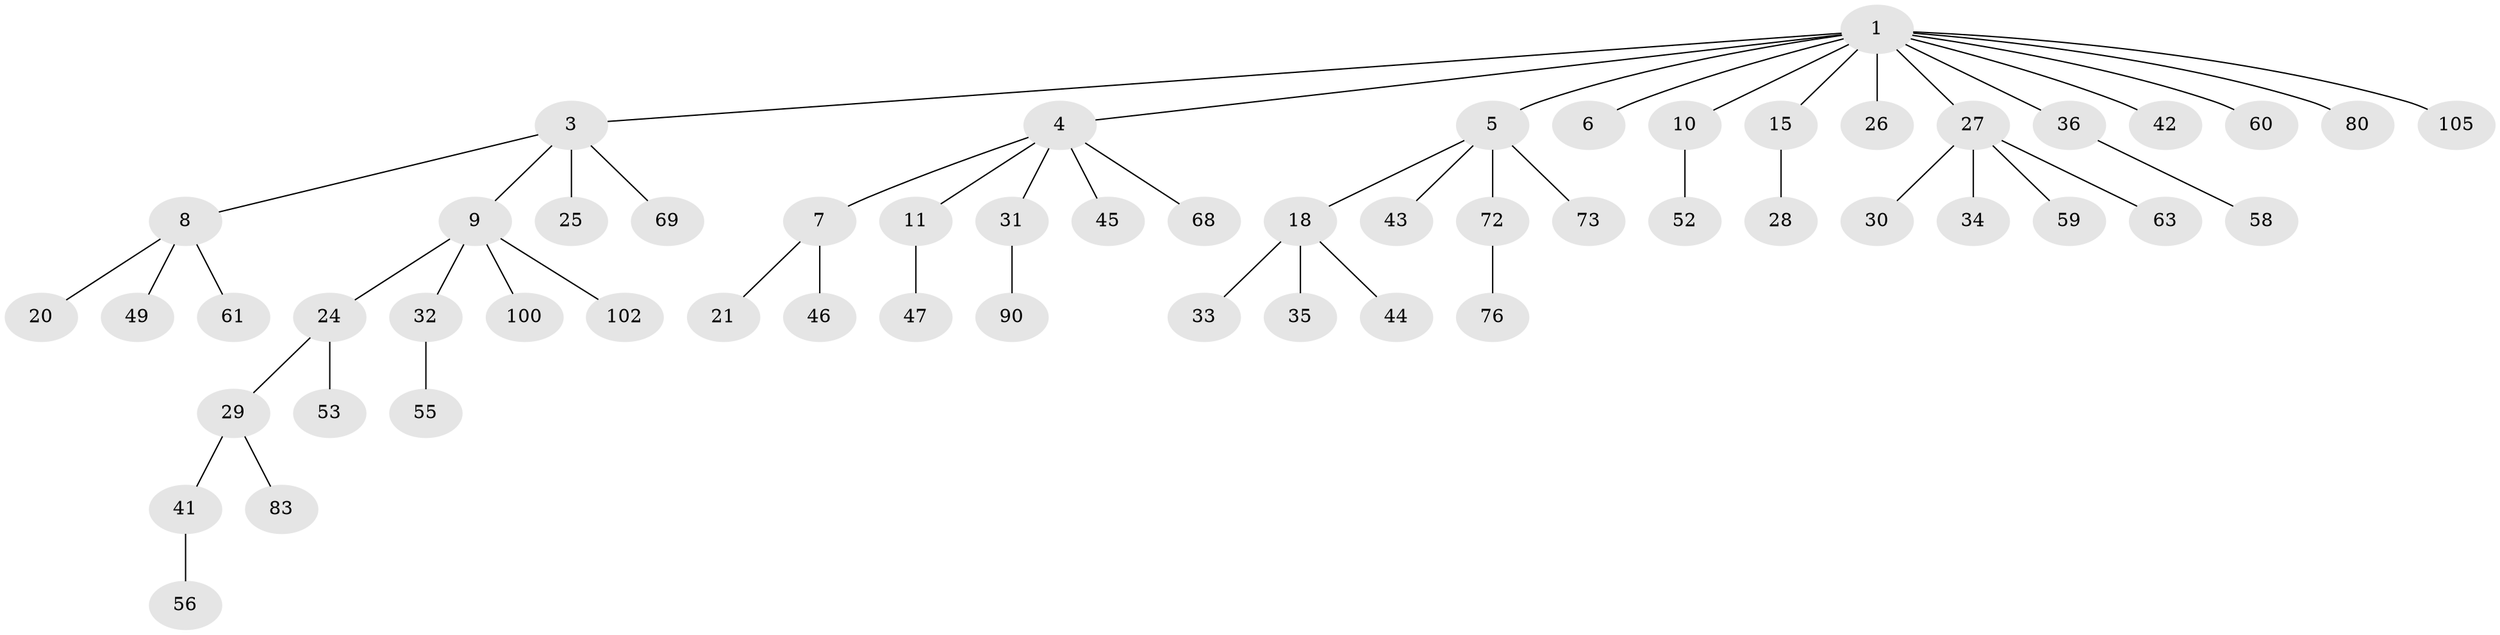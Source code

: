 // original degree distribution, {7: 0.00909090909090909, 8: 0.00909090909090909, 5: 0.045454545454545456, 6: 0.01818181818181818, 3: 0.1, 2: 0.2545454545454545, 1: 0.5181818181818182, 4: 0.045454545454545456}
// Generated by graph-tools (version 1.1) at 2025/19/03/04/25 18:19:11]
// undirected, 55 vertices, 54 edges
graph export_dot {
graph [start="1"]
  node [color=gray90,style=filled];
  1 [super="+2"];
  3;
  4;
  5 [super="+51+37+22"];
  6 [super="+12+78"];
  7 [super="+14"];
  8 [super="+13"];
  9 [super="+39+16+70"];
  10;
  11 [super="+23+99"];
  15 [super="+107+88+50"];
  18 [super="+38"];
  20;
  21 [super="+85"];
  24;
  25 [super="+96"];
  26;
  27;
  28;
  29 [super="+98+48"];
  30 [super="+94"];
  31 [super="+79+40"];
  32;
  33;
  34;
  35;
  36;
  41;
  42 [super="+66"];
  43 [super="+89+91"];
  44;
  45;
  46 [super="+57+92"];
  47;
  49;
  52;
  53;
  55 [super="+104"];
  56;
  58;
  59;
  60 [super="+84+97+93"];
  61;
  63 [super="+67"];
  68;
  69 [super="+75"];
  72 [super="+81"];
  73;
  76;
  80 [super="+109"];
  83 [super="+106"];
  90;
  100;
  102;
  105;
  1 -- 3;
  1 -- 4;
  1 -- 10;
  1 -- 42;
  1 -- 60;
  1 -- 105;
  1 -- 36;
  1 -- 5;
  1 -- 6;
  1 -- 15;
  1 -- 80;
  1 -- 26;
  1 -- 27;
  3 -- 8;
  3 -- 9;
  3 -- 25;
  3 -- 69;
  4 -- 7;
  4 -- 11;
  4 -- 31;
  4 -- 45;
  4 -- 68;
  5 -- 18;
  5 -- 43;
  5 -- 72;
  5 -- 73;
  7 -- 21;
  7 -- 46;
  8 -- 20;
  8 -- 49;
  8 -- 61;
  9 -- 24;
  9 -- 100;
  9 -- 102;
  9 -- 32;
  10 -- 52;
  11 -- 47;
  15 -- 28;
  18 -- 33;
  18 -- 35;
  18 -- 44;
  24 -- 29;
  24 -- 53;
  27 -- 30;
  27 -- 34;
  27 -- 59;
  27 -- 63;
  29 -- 41;
  29 -- 83;
  31 -- 90;
  32 -- 55;
  36 -- 58;
  41 -- 56;
  72 -- 76;
}
